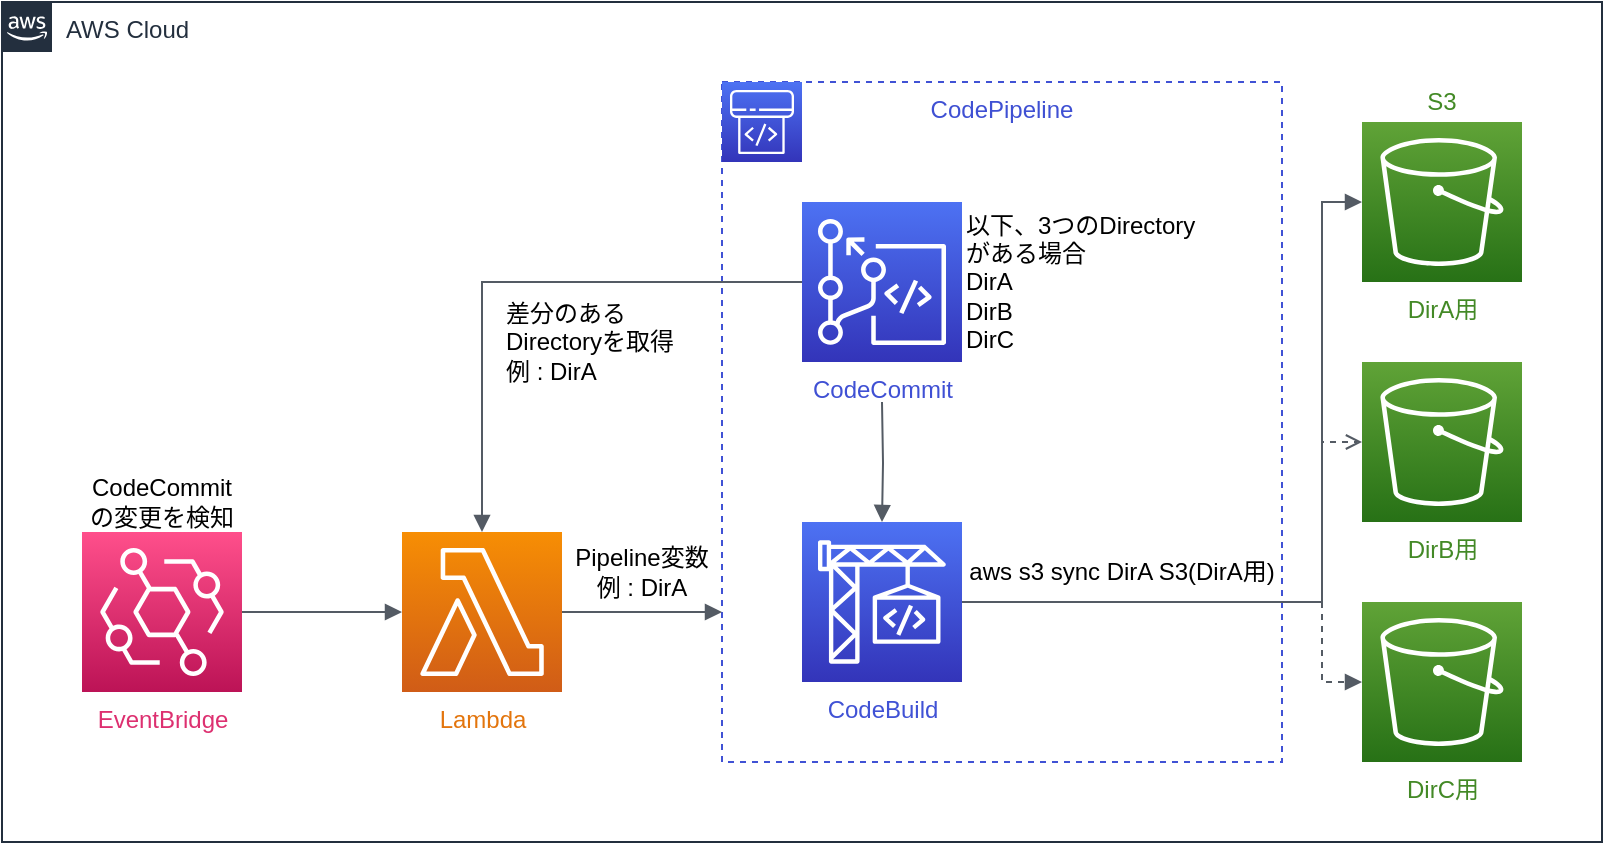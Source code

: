 <mxfile scale="3" border="10">
    <diagram id="lVXb4j0X5KloghQAFX3P" name="ページ1">
        <mxGraphModel dx="1966" dy="759" grid="1" gridSize="10" guides="1" tooltips="1" connect="1" arrows="1" fold="1" page="1" pageScale="1" pageWidth="827" pageHeight="1169" background="#ffffff" math="0" shadow="0">
            <root>
                <mxCell id="0"/>
                <mxCell id="1" parent="0"/>
                <mxCell id="2" value="AWS Cloud" style="points=[[0,0],[0.25,0],[0.5,0],[0.75,0],[1,0],[1,0.25],[1,0.5],[1,0.75],[1,1],[0.75,1],[0.5,1],[0.25,1],[0,1],[0,0.75],[0,0.5],[0,0.25]];outlineConnect=0;gradientColor=none;html=1;whiteSpace=wrap;fontSize=12;fontStyle=0;container=1;pointerEvents=0;collapsible=0;recursiveResize=0;shape=mxgraph.aws4.group;grIcon=mxgraph.aws4.group_aws_cloud_alt;strokeColor=#232F3E;fillColor=none;verticalAlign=top;align=left;spacingLeft=30;fontColor=#232F3E;dashed=0;" parent="1" vertex="1">
                    <mxGeometry x="-40" y="320" width="800" height="420" as="geometry"/>
                </mxCell>
                <mxCell id="33" value="CodePipeline" style="fillColor=none;strokeColor=#4052d5;dashed=1;verticalAlign=top;fontStyle=0;fontColor=#3f50d3;" parent="2" vertex="1">
                    <mxGeometry x="360" y="40" width="280" height="340" as="geometry"/>
                </mxCell>
                <mxCell id="4" value="&lt;font color=&quot;#dd3070&quot;&gt;EventBridge&lt;/font&gt;" style="sketch=0;points=[[0,0,0],[0.25,0,0],[0.5,0,0],[0.75,0,0],[1,0,0],[0,1,0],[0.25,1,0],[0.5,1,0],[0.75,1,0],[1,1,0],[0,0.25,0],[0,0.5,0],[0,0.75,0],[1,0.25,0],[1,0.5,0],[1,0.75,0]];outlineConnect=0;fontColor=#232F3E;gradientColor=#FF4F8B;gradientDirection=north;fillColor=#BC1356;strokeColor=#ffffff;dashed=0;verticalLabelPosition=bottom;verticalAlign=top;align=center;html=1;fontSize=12;fontStyle=0;aspect=fixed;shape=mxgraph.aws4.resourceIcon;resIcon=mxgraph.aws4.eventbridge;" parent="2" vertex="1">
                    <mxGeometry x="40" y="265" width="80" height="80" as="geometry"/>
                </mxCell>
                <mxCell id="5" value="&lt;font color=&quot;#e3750d&quot;&gt;Lambda&lt;/font&gt;" style="sketch=0;points=[[0,0,0],[0.25,0,0],[0.5,0,0],[0.75,0,0],[1,0,0],[0,1,0],[0.25,1,0],[0.5,1,0],[0.75,1,0],[1,1,0],[0,0.25,0],[0,0.5,0],[0,0.75,0],[1,0.25,0],[1,0.5,0],[1,0.75,0]];outlineConnect=0;fontColor=#232F3E;gradientColor=#F78E04;gradientDirection=north;fillColor=#D05C17;strokeColor=#ffffff;dashed=0;verticalLabelPosition=bottom;verticalAlign=top;align=center;html=1;fontSize=12;fontStyle=0;aspect=fixed;shape=mxgraph.aws4.resourceIcon;resIcon=mxgraph.aws4.lambda;" parent="2" vertex="1">
                    <mxGeometry x="200" y="265" width="80" height="80" as="geometry"/>
                </mxCell>
                <mxCell id="6" value="&lt;font color=&quot;#3f50d4&quot;&gt;CodeCommit&lt;/font&gt;" style="sketch=0;points=[[0,0,0],[0.25,0,0],[0.5,0,0],[0.75,0,0],[1,0,0],[0,1,0],[0.25,1,0],[0.5,1,0],[0.75,1,0],[1,1,0],[0,0.25,0],[0,0.5,0],[0,0.75,0],[1,0.25,0],[1,0.5,0],[1,0.75,0]];outlineConnect=0;fontColor=#232F3E;gradientColor=#4D72F3;gradientDirection=north;fillColor=#3334B9;strokeColor=#ffffff;dashed=0;verticalLabelPosition=bottom;verticalAlign=top;align=center;html=1;fontSize=12;fontStyle=0;aspect=fixed;shape=mxgraph.aws4.resourceIcon;resIcon=mxgraph.aws4.codecommit;" parent="2" vertex="1">
                    <mxGeometry x="400" y="100" width="80" height="80" as="geometry"/>
                </mxCell>
                <mxCell id="7" value="" style="sketch=0;points=[[0,0,0],[0.25,0,0],[0.5,0,0],[0.75,0,0],[1,0,0],[0,1,0],[0.25,1,0],[0.5,1,0],[0.75,1,0],[1,1,0],[0,0.25,0],[0,0.5,0],[0,0.75,0],[1,0.25,0],[1,0.5,0],[1,0.75,0]];outlineConnect=0;fontColor=#232F3E;gradientColor=#4D72F3;gradientDirection=north;fillColor=#3334B9;strokeColor=#ffffff;dashed=0;verticalLabelPosition=bottom;verticalAlign=top;align=center;html=1;fontSize=12;fontStyle=0;aspect=fixed;shape=mxgraph.aws4.resourceIcon;resIcon=mxgraph.aws4.codepipeline;" parent="2" vertex="1">
                    <mxGeometry x="360" y="40" width="40" height="40" as="geometry"/>
                </mxCell>
                <mxCell id="8" value="&lt;font color=&quot;#4052d5&quot;&gt;CodeBuild&lt;/font&gt;" style="sketch=0;points=[[0,0,0],[0.25,0,0],[0.5,0,0],[0.75,0,0],[1,0,0],[0,1,0],[0.25,1,0],[0.5,1,0],[0.75,1,0],[1,1,0],[0,0.25,0],[0,0.5,0],[0,0.75,0],[1,0.25,0],[1,0.5,0],[1,0.75,0]];outlineConnect=0;fontColor=#232F3E;gradientColor=#4D72F3;gradientDirection=north;fillColor=#3334B9;strokeColor=#ffffff;dashed=0;verticalLabelPosition=bottom;verticalAlign=top;align=center;html=1;fontSize=12;fontStyle=0;aspect=fixed;shape=mxgraph.aws4.resourceIcon;resIcon=mxgraph.aws4.codebuild;" parent="2" vertex="1">
                    <mxGeometry x="400" y="260" width="80" height="80" as="geometry"/>
                </mxCell>
                <mxCell id="9" value="&lt;font color=&quot;#438926&quot;&gt;DirB用&lt;br&gt;&lt;/font&gt;" style="sketch=0;points=[[0,0,0],[0.25,0,0],[0.5,0,0],[0.75,0,0],[1,0,0],[0,1,0],[0.25,1,0],[0.5,1,0],[0.75,1,0],[1,1,0],[0,0.25,0],[0,0.5,0],[0,0.75,0],[1,0.25,0],[1,0.5,0],[1,0.75,0]];outlineConnect=0;fontColor=#232F3E;gradientColor=#60A337;gradientDirection=north;fillColor=#277116;strokeColor=#ffffff;dashed=0;verticalLabelPosition=bottom;verticalAlign=top;align=center;html=1;fontSize=12;fontStyle=0;aspect=fixed;shape=mxgraph.aws4.resourceIcon;resIcon=mxgraph.aws4.s3;" parent="2" vertex="1">
                    <mxGeometry x="680" y="180" width="80" height="80" as="geometry"/>
                </mxCell>
                <mxCell id="10" value="" style="edgeStyle=orthogonalEdgeStyle;html=1;endArrow=block;elbow=vertical;startArrow=none;endFill=1;strokeColor=#545B64;rounded=0;fontColor=#438926;exitX=1;exitY=0.5;exitDx=0;exitDy=0;exitPerimeter=0;entryX=0;entryY=0.5;entryDx=0;entryDy=0;entryPerimeter=0;" parent="2" source="4" target="5" edge="1">
                    <mxGeometry width="100" relative="1" as="geometry">
                        <mxPoint x="130" y="160" as="sourcePoint"/>
                        <mxPoint x="230" y="160" as="targetPoint"/>
                    </mxGeometry>
                </mxCell>
                <mxCell id="11" value="&lt;font color=&quot;#000000&quot;&gt;CodeCommitの変更を検知&lt;/font&gt;" style="rounded=0;whiteSpace=wrap;html=1;fontColor=#438926;fillColor=none;strokeColor=none;align=center;" parent="2" vertex="1">
                    <mxGeometry x="40" y="235" width="80" height="30" as="geometry"/>
                </mxCell>
                <mxCell id="13" value="&lt;font color=&quot;#000000&quot;&gt;差分のある&lt;br&gt;Directoryを取得&lt;br&gt;例 : DirA&lt;br&gt;&lt;/font&gt;" style="rounded=0;whiteSpace=wrap;html=1;fontColor=#438926;fillColor=none;strokeColor=none;align=left;" parent="2" vertex="1">
                    <mxGeometry x="250" y="150" width="90" height="40" as="geometry"/>
                </mxCell>
                <mxCell id="14" value="&lt;font color=&quot;#000000&quot;&gt;以下、3つのDirectoryがある場合&lt;br&gt;DirA&lt;br&gt;DirB&lt;br&gt;DirC&lt;br&gt;&lt;/font&gt;" style="rounded=0;whiteSpace=wrap;html=1;fontColor=#438926;fillColor=none;strokeColor=none;align=left;" parent="2" vertex="1">
                    <mxGeometry x="480" y="100" width="120" height="80" as="geometry"/>
                </mxCell>
                <mxCell id="16" value="" style="edgeStyle=orthogonalEdgeStyle;html=1;endArrow=block;elbow=vertical;startArrow=none;endFill=1;strokeColor=#545B64;rounded=0;fontColor=#000000;exitX=1;exitY=0.5;exitDx=0;exitDy=0;exitPerimeter=0;" parent="2" source="5" edge="1">
                    <mxGeometry width="100" relative="1" as="geometry">
                        <mxPoint x="270" y="300" as="sourcePoint"/>
                        <mxPoint x="360" y="305" as="targetPoint"/>
                    </mxGeometry>
                </mxCell>
                <mxCell id="32" value="&lt;font color=&quot;#438926&quot;&gt;DirC用&lt;br&gt;&lt;/font&gt;" style="sketch=0;points=[[0,0,0],[0.25,0,0],[0.5,0,0],[0.75,0,0],[1,0,0],[0,1,0],[0.25,1,0],[0.5,1,0],[0.75,1,0],[1,1,0],[0,0.25,0],[0,0.5,0],[0,0.75,0],[1,0.25,0],[1,0.5,0],[1,0.75,0]];outlineConnect=0;fontColor=#232F3E;gradientColor=#60A337;gradientDirection=north;fillColor=#277116;strokeColor=#ffffff;dashed=0;verticalLabelPosition=bottom;verticalAlign=top;align=center;html=1;fontSize=12;fontStyle=0;aspect=fixed;shape=mxgraph.aws4.resourceIcon;resIcon=mxgraph.aws4.s3;" parent="2" vertex="1">
                    <mxGeometry x="680" y="300" width="80" height="80" as="geometry"/>
                </mxCell>
                <mxCell id="31" value="&lt;font color=&quot;#438926&quot;&gt;DirA用&lt;br&gt;&lt;/font&gt;" style="sketch=0;points=[[0,0,0],[0.25,0,0],[0.5,0,0],[0.75,0,0],[1,0,0],[0,1,0],[0.25,1,0],[0.5,1,0],[0.75,1,0],[1,1,0],[0,0.25,0],[0,0.5,0],[0,0.75,0],[1,0.25,0],[1,0.5,0],[1,0.75,0]];outlineConnect=0;fontColor=#232F3E;gradientColor=#60A337;gradientDirection=north;fillColor=#277116;strokeColor=#ffffff;dashed=0;verticalLabelPosition=bottom;verticalAlign=top;align=center;html=1;fontSize=12;fontStyle=0;aspect=fixed;shape=mxgraph.aws4.resourceIcon;resIcon=mxgraph.aws4.s3;" parent="2" vertex="1">
                    <mxGeometry x="680" y="60" width="80" height="80" as="geometry"/>
                </mxCell>
                <mxCell id="34" value="&lt;div style=&quot;&quot;&gt;&lt;span style=&quot;color: rgb(0, 0, 0); background-color: initial;&quot;&gt;Pipeline変数&lt;/span&gt;&lt;/div&gt;&lt;font color=&quot;#000000&quot;&gt;&lt;div style=&quot;&quot;&gt;&lt;span style=&quot;background-color: initial;&quot;&gt;例 : DirA&lt;/span&gt;&lt;/div&gt;&lt;/font&gt;" style="rounded=0;whiteSpace=wrap;html=1;fontColor=#438926;fillColor=none;strokeColor=none;align=center;" parent="2" vertex="1">
                    <mxGeometry x="280" y="270" width="80" height="30" as="geometry"/>
                </mxCell>
                <mxCell id="35" value="&lt;div style=&quot;&quot;&gt;&lt;font color=&quot;#438a26&quot;&gt;S3&lt;/font&gt;&lt;/div&gt;" style="rounded=0;whiteSpace=wrap;html=1;fontColor=#438926;fillColor=none;strokeColor=none;align=center;" parent="2" vertex="1">
                    <mxGeometry x="680" y="40" width="80" height="20" as="geometry"/>
                </mxCell>
                <mxCell id="37" value="" style="edgeStyle=orthogonalEdgeStyle;html=1;endArrow=block;elbow=vertical;startArrow=none;endFill=1;strokeColor=#545B64;rounded=0;fontColor=#438a26;entryX=0.5;entryY=0;entryDx=0;entryDy=0;entryPerimeter=0;" parent="2" target="8" edge="1">
                    <mxGeometry width="100" relative="1" as="geometry">
                        <mxPoint x="440" y="200" as="sourcePoint"/>
                        <mxPoint x="550" y="210" as="targetPoint"/>
                    </mxGeometry>
                </mxCell>
                <mxCell id="38" value="" style="edgeStyle=orthogonalEdgeStyle;html=1;endArrow=block;elbow=vertical;startArrow=none;endFill=1;strokeColor=#545B64;rounded=0;fontColor=#438a26;exitX=1;exitY=0.5;exitDx=0;exitDy=0;exitPerimeter=0;entryX=0;entryY=0.5;entryDx=0;entryDy=0;entryPerimeter=0;" parent="2" source="8" target="31" edge="1">
                    <mxGeometry width="100" relative="1" as="geometry">
                        <mxPoint x="540" y="300" as="sourcePoint"/>
                        <mxPoint x="640" y="300" as="targetPoint"/>
                        <Array as="points">
                            <mxPoint x="660" y="300"/>
                            <mxPoint x="660" y="100"/>
                        </Array>
                    </mxGeometry>
                </mxCell>
                <mxCell id="39" value="&lt;div style=&quot;&quot;&gt;&lt;font color=&quot;#000000&quot;&gt;aws s3 sync DirA S3(DirA用)&lt;/font&gt;&lt;/div&gt;" style="rounded=0;whiteSpace=wrap;html=1;fontColor=#438926;fillColor=none;strokeColor=none;align=center;" parent="2" vertex="1">
                    <mxGeometry x="480" y="270" width="160" height="30" as="geometry"/>
                </mxCell>
                <mxCell id="40" value="" style="edgeStyle=orthogonalEdgeStyle;html=1;endArrow=block;elbow=vertical;startArrow=none;endFill=1;strokeColor=#545B64;rounded=0;fontColor=#438a26;exitX=0;exitY=0.5;exitDx=0;exitDy=0;exitPerimeter=0;entryX=0.5;entryY=0;entryDx=0;entryDy=0;entryPerimeter=0;" parent="2" source="6" target="5" edge="1">
                    <mxGeometry width="100" relative="1" as="geometry">
                        <mxPoint x="100" y="170" as="sourcePoint"/>
                        <mxPoint x="200" y="170" as="targetPoint"/>
                    </mxGeometry>
                </mxCell>
                <mxCell id="41" value="" style="edgeStyle=orthogonalEdgeStyle;html=1;endArrow=open;elbow=vertical;startArrow=none;endFill=0;strokeColor=#545B64;rounded=0;entryX=0;entryY=0.5;entryDx=0;entryDy=0;entryPerimeter=0;exitX=0;exitY=1;exitDx=0;exitDy=0;dashed=1;" edge="1" parent="2" source="39" target="9">
                    <mxGeometry width="100" relative="1" as="geometry">
                        <mxPoint x="520" y="460" as="sourcePoint"/>
                        <mxPoint x="620" y="460" as="targetPoint"/>
                        <Array as="points">
                            <mxPoint x="660" y="300"/>
                            <mxPoint x="660" y="220"/>
                        </Array>
                    </mxGeometry>
                </mxCell>
                <mxCell id="42" value="" style="edgeStyle=orthogonalEdgeStyle;html=1;endArrow=block;elbow=vertical;startArrow=none;endFill=1;strokeColor=#545B64;rounded=0;dashed=1;entryX=0;entryY=0.5;entryDx=0;entryDy=0;entryPerimeter=0;exitX=1;exitY=0.5;exitDx=0;exitDy=0;exitPerimeter=0;" edge="1" parent="2" source="8" target="32">
                    <mxGeometry width="100" relative="1" as="geometry">
                        <mxPoint x="510" y="360" as="sourcePoint"/>
                        <mxPoint x="610" y="360" as="targetPoint"/>
                        <Array as="points">
                            <mxPoint x="660" y="300"/>
                            <mxPoint x="660" y="340"/>
                        </Array>
                    </mxGeometry>
                </mxCell>
            </root>
        </mxGraphModel>
    </diagram>
</mxfile>